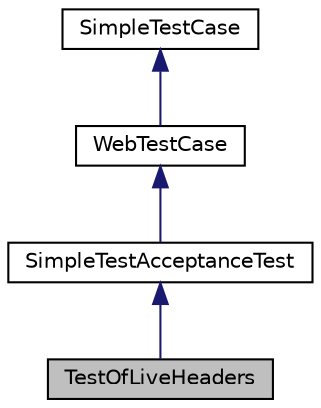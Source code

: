 digraph "TestOfLiveHeaders"
{
  edge [fontname="Helvetica",fontsize="10",labelfontname="Helvetica",labelfontsize="10"];
  node [fontname="Helvetica",fontsize="10",shape=record];
  Node1 [label="TestOfLiveHeaders",height=0.2,width=0.4,color="black", fillcolor="grey75", style="filled" fontcolor="black"];
  Node2 -> Node1 [dir="back",color="midnightblue",fontsize="10",style="solid",fontname="Helvetica"];
  Node2 [label="SimpleTestAcceptanceTest",height=0.2,width=0.4,color="black", fillcolor="white", style="filled",URL="$class_simple_test_acceptance_test.html"];
  Node3 -> Node2 [dir="back",color="midnightblue",fontsize="10",style="solid",fontname="Helvetica"];
  Node3 [label="WebTestCase",height=0.2,width=0.4,color="black", fillcolor="white", style="filled",URL="$class_web_test_case.html"];
  Node4 -> Node3 [dir="back",color="midnightblue",fontsize="10",style="solid",fontname="Helvetica"];
  Node4 [label="SimpleTestCase",height=0.2,width=0.4,color="black", fillcolor="white", style="filled",URL="$class_simple_test_case.html"];
}
